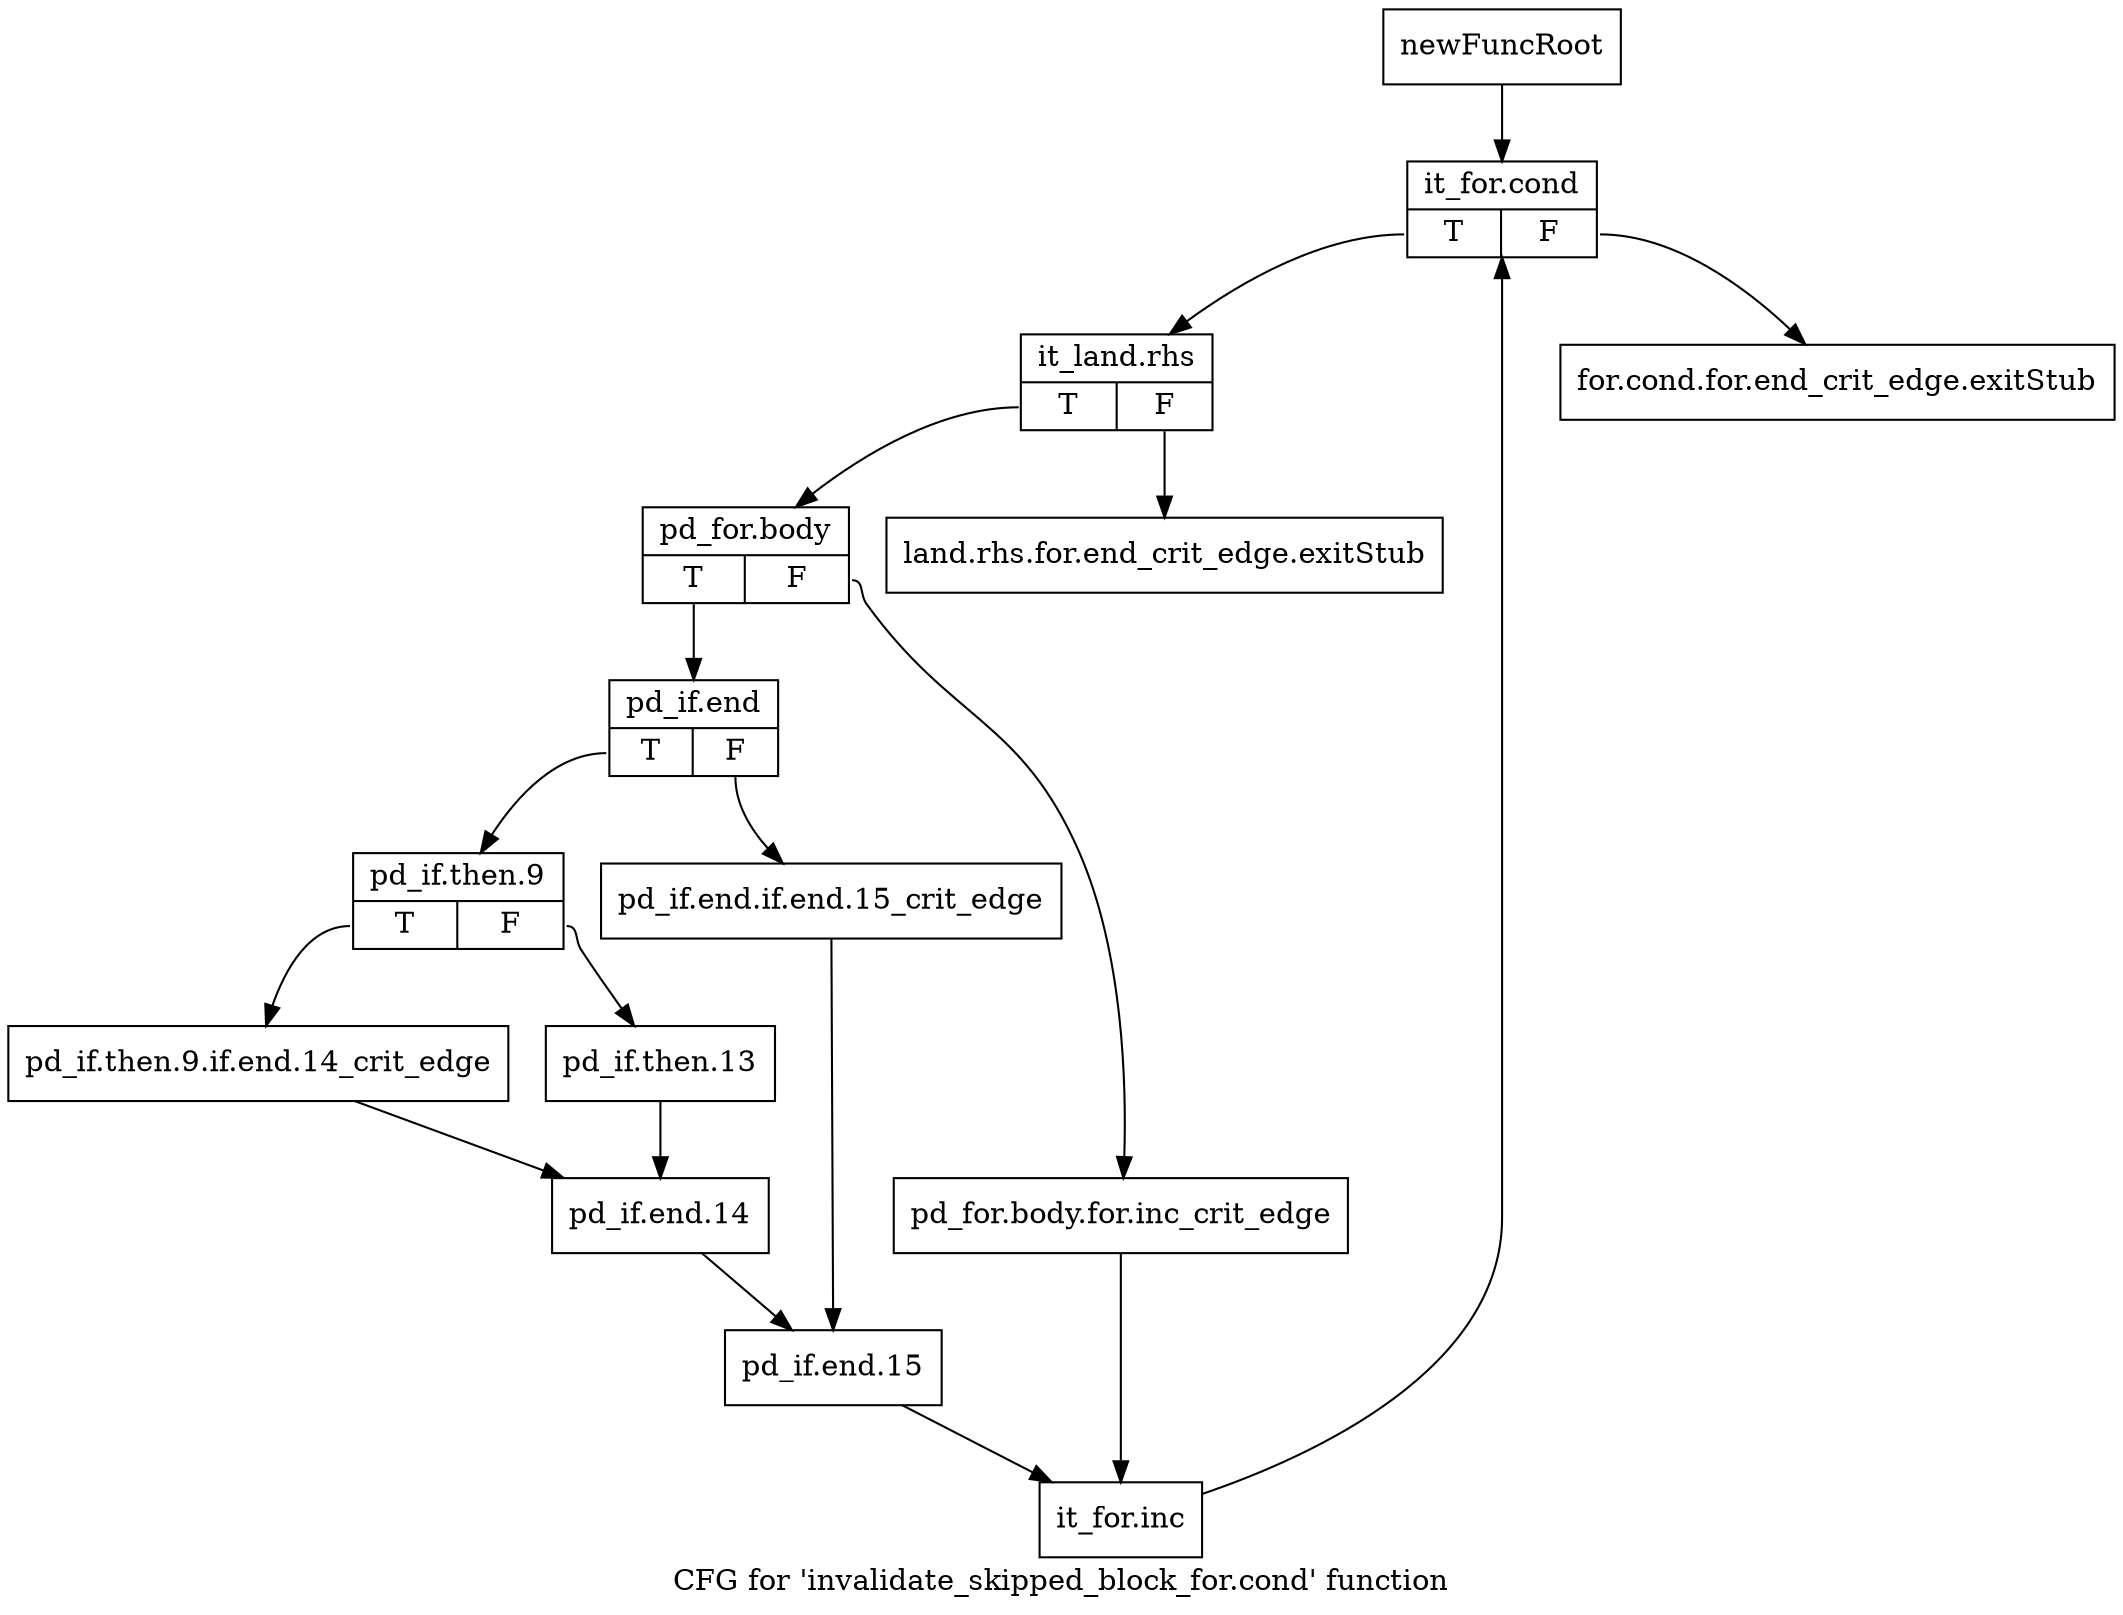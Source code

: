 digraph "CFG for 'invalidate_skipped_block_for.cond' function" {
	label="CFG for 'invalidate_skipped_block_for.cond' function";

	Node0xa816d40 [shape=record,label="{newFuncRoot}"];
	Node0xa816d40 -> Node0xa816e30;
	Node0xa816d90 [shape=record,label="{for.cond.for.end_crit_edge.exitStub}"];
	Node0xa816de0 [shape=record,label="{land.rhs.for.end_crit_edge.exitStub}"];
	Node0xa816e30 [shape=record,label="{it_for.cond|{<s0>T|<s1>F}}"];
	Node0xa816e30:s0 -> Node0xa816e80;
	Node0xa816e30:s1 -> Node0xa816d90;
	Node0xa816e80 [shape=record,label="{it_land.rhs|{<s0>T|<s1>F}}"];
	Node0xa816e80:s0 -> Node0xa816ed0;
	Node0xa816e80:s1 -> Node0xa816de0;
	Node0xa816ed0 [shape=record,label="{pd_for.body|{<s0>T|<s1>F}}"];
	Node0xa816ed0:s0 -> Node0xa816f70;
	Node0xa816ed0:s1 -> Node0xa816f20;
	Node0xa816f20 [shape=record,label="{pd_for.body.for.inc_crit_edge}"];
	Node0xa816f20 -> Node0xa8171a0;
	Node0xa816f70 [shape=record,label="{pd_if.end|{<s0>T|<s1>F}}"];
	Node0xa816f70:s0 -> Node0xa817010;
	Node0xa816f70:s1 -> Node0xa816fc0;
	Node0xa816fc0 [shape=record,label="{pd_if.end.if.end.15_crit_edge}"];
	Node0xa816fc0 -> Node0xa817150;
	Node0xa817010 [shape=record,label="{pd_if.then.9|{<s0>T|<s1>F}}"];
	Node0xa817010:s0 -> Node0xa8170b0;
	Node0xa817010:s1 -> Node0xa817060;
	Node0xa817060 [shape=record,label="{pd_if.then.13}"];
	Node0xa817060 -> Node0xa817100;
	Node0xa8170b0 [shape=record,label="{pd_if.then.9.if.end.14_crit_edge}"];
	Node0xa8170b0 -> Node0xa817100;
	Node0xa817100 [shape=record,label="{pd_if.end.14}"];
	Node0xa817100 -> Node0xa817150;
	Node0xa817150 [shape=record,label="{pd_if.end.15}"];
	Node0xa817150 -> Node0xa8171a0;
	Node0xa8171a0 [shape=record,label="{it_for.inc}"];
	Node0xa8171a0 -> Node0xa816e30;
}
